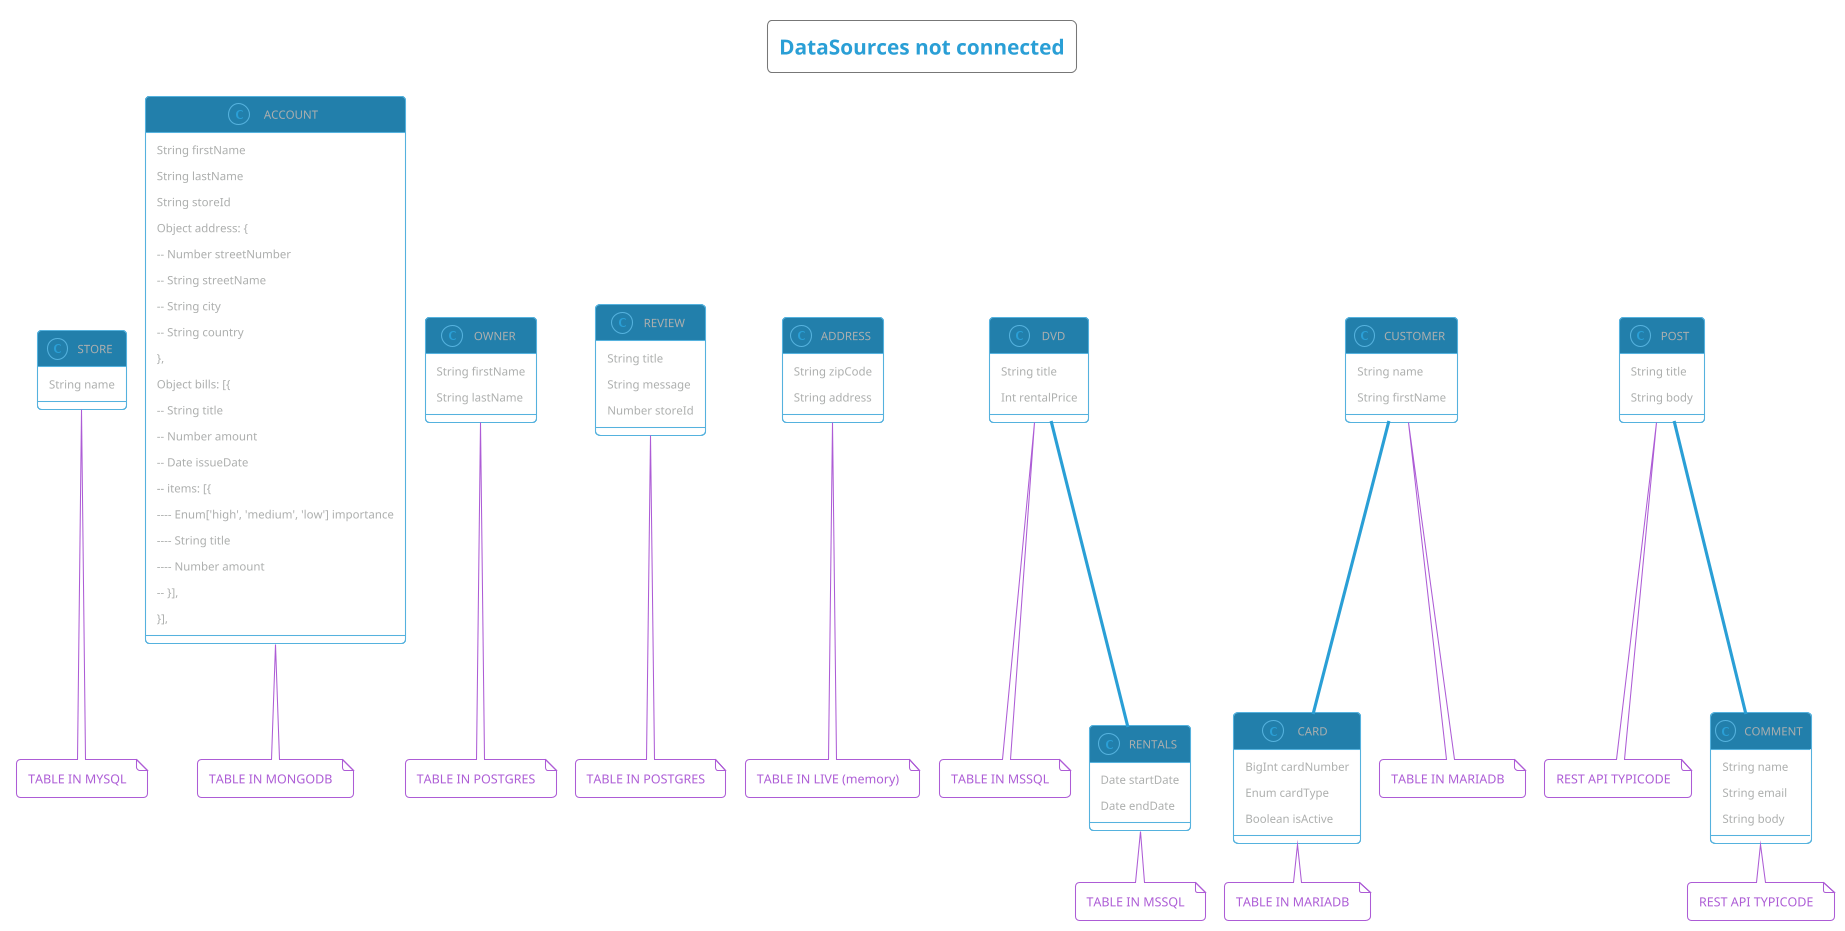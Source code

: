 @startuml
!pragma layout smetana
!theme cyborg-outline

title: DataSources not connected

class STORE {
  String name
}
class STORE
note bottom: TABLE IN MYSQL

class ACCOUNT {
   String firstName
   String lastName
   String storeId
   Object address: {
   -- Number streetNumber
   -- String streetName
   -- String city
   -- String country
   },
   Object bills: [{
   -- String title
   -- Number amount
   -- Date issueDate
   -- items: [{
   ---- Enum['high', 'medium', 'low'] importance
   ---- String title
   ---- Number amount
   -- }],
  }],
}
class ACCOUNT
note bottom: TABLE IN MONGODB

class OWNER {
  String firstName
  String lastName
}
class OWNER
note bottom: TABLE IN POSTGRES

class REVIEW {
    String title
    String message
    Number storeId
}
class REVIEW
note bottom: TABLE IN POSTGRES


class ADDRESS {
  String zipCode
  String address
}
class ADDRESS
note bottom: TABLE IN LIVE (memory)

class DVD {
  String title
  Int rentalPrice
}
class DVD
note bottom: TABLE IN MSSQL

class RENTALS {
  Date startDate
  Date endDate
}
class RENTALS
note bottom: TABLE IN MSSQL

class CARD {
  BigInt cardNumber
  Enum cardType
  Boolean isActive
}
note bottom: TABLE IN MARIADB

class CUSTOMER {
  String name
  String firstName
}
note bottom: TABLE IN MARIADB

class POST {
  String title
  String body
}
note bottom: REST API TYPICODE

class COMMENT {
  String name
  String email
  String body
}
note bottom: REST API TYPICODE

POST "1" -- "*" COMMENT : has
DVD "*" -- "*" RENTALS : has
CUSTOMER "1" -- "*" CARD : has

@enduml
